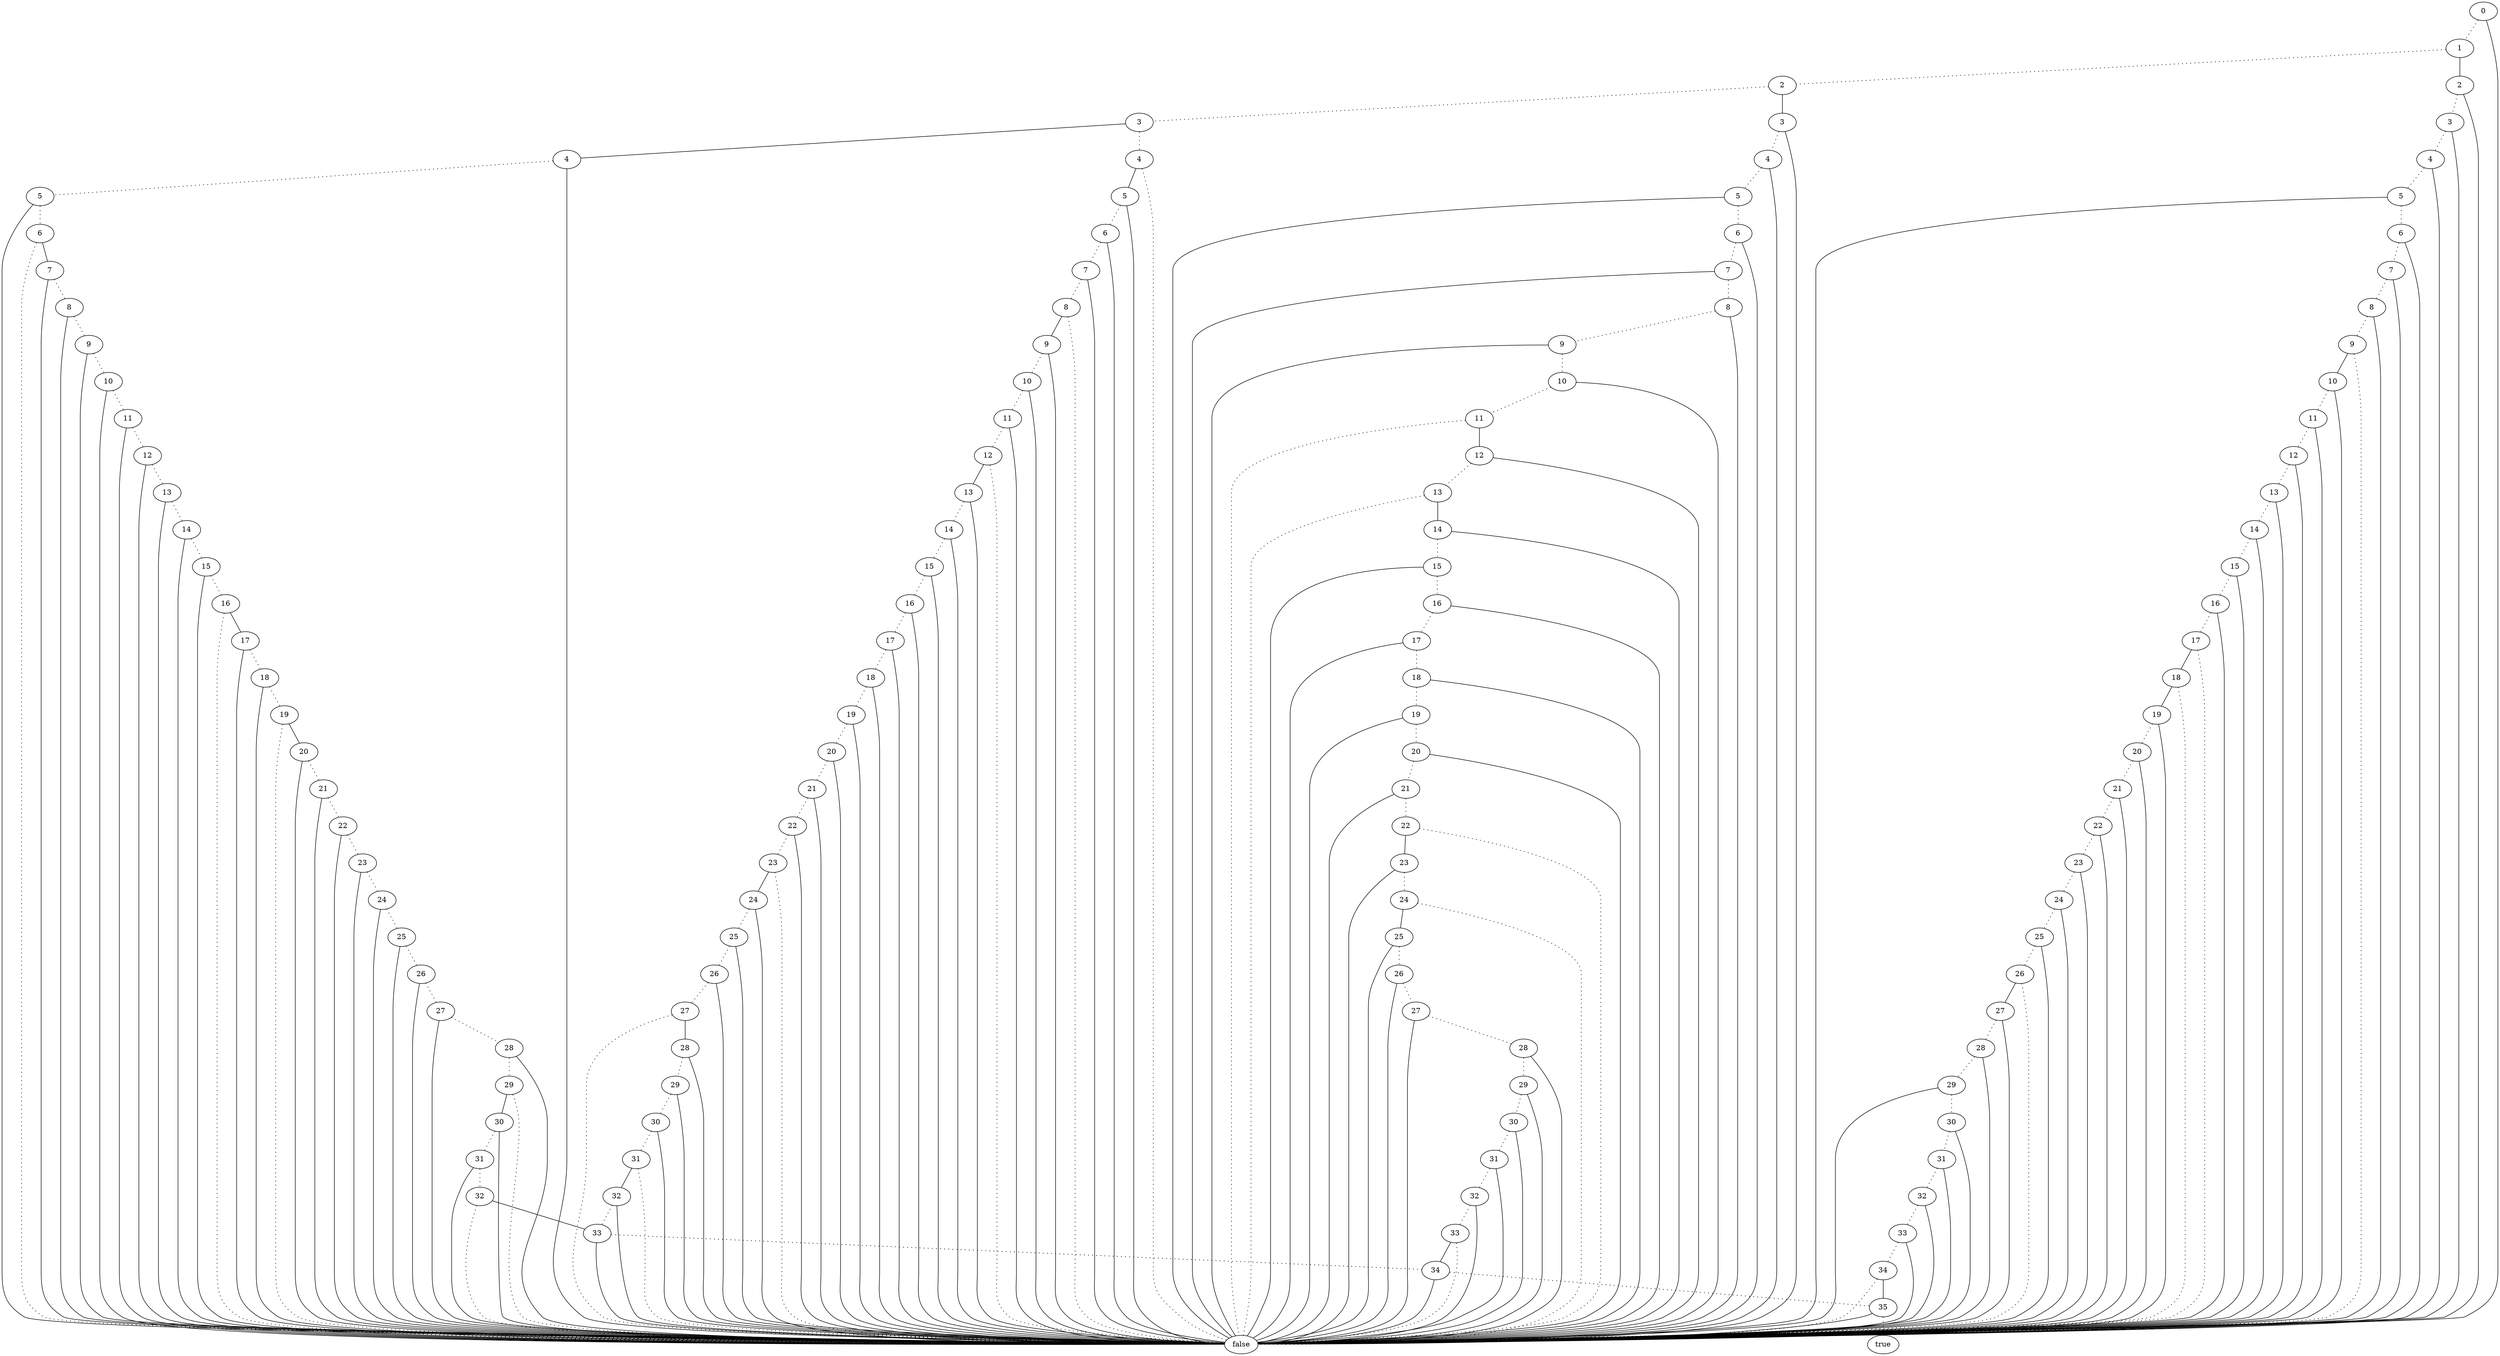 digraph G {
  0 [label="false", ];
  1 [label="true", ];
  2 [label="35", ];
  3 [label="34", ];
  4 [label="33", ];
  5 [label="32", ];
  6 [label="31", ];
  7 [label="30", ];
  8 [label="29", ];
  9 [label="28", ];
  10 [label="27", ];
  11 [label="26", ];
  12 [label="25", ];
  13 [label="24", ];
  14 [label="23", ];
  15 [label="22", ];
  16 [label="21", ];
  17 [label="20", ];
  18 [label="19", ];
  19 [label="18", ];
  20 [label="17", ];
  21 [label="16", ];
  22 [label="15", ];
  23 [label="14", ];
  24 [label="13", ];
  25 [label="12", ];
  26 [label="11", ];
  27 [label="10", ];
  28 [label="9", ];
  29 [label="8", ];
  30 [label="7", ];
  31 [label="6", ];
  32 [label="5", ];
  33 [label="4", ];
  34 [label="32", ];
  35 [label="31", ];
  36 [label="30", ];
  37 [label="29", ];
  38 [label="28", ];
  39 [label="27", ];
  40 [label="26", ];
  41 [label="25", ];
  42 [label="24", ];
  43 [label="23", ];
  44 [label="22", ];
  45 [label="21", ];
  46 [label="20", ];
  47 [label="19", ];
  48 [label="18", ];
  49 [label="17", ];
  50 [label="16", ];
  51 [label="15", ];
  52 [label="14", ];
  53 [label="13", ];
  54 [label="12", ];
  55 [label="11", ];
  56 [label="10", ];
  57 [label="9", ];
  58 [label="8", ];
  59 [label="7", ];
  60 [label="6", ];
  61 [label="5", ];
  62 [label="4", ];
  63 [label="3", ];
  64 [label="33", ];
  65 [label="32", ];
  66 [label="31", ];
  67 [label="30", ];
  68 [label="29", ];
  69 [label="28", ];
  70 [label="27", ];
  71 [label="26", ];
  72 [label="25", ];
  73 [label="24", ];
  74 [label="23", ];
  75 [label="22", ];
  76 [label="21", ];
  77 [label="20", ];
  78 [label="19", ];
  79 [label="18", ];
  80 [label="17", ];
  81 [label="16", ];
  82 [label="15", ];
  83 [label="14", ];
  84 [label="13", ];
  85 [label="12", ];
  86 [label="11", ];
  87 [label="10", ];
  88 [label="9", ];
  89 [label="8", ];
  90 [label="7", ];
  91 [label="6", ];
  92 [label="5", ];
  93 [label="4", ];
  94 [label="3", ];
  95 [label="2", ];
  96 [label="34", ];
  97 [label="33", ];
  98 [label="32", ];
  99 [label="31", ];
  100 [label="30", ];
  101 [label="29", ];
  102 [label="28", ];
  103 [label="27", ];
  104 [label="26", ];
  105 [label="25", ];
  106 [label="24", ];
  107 [label="23", ];
  108 [label="22", ];
  109 [label="21", ];
  110 [label="20", ];
  111 [label="19", ];
  112 [label="18", ];
  113 [label="17", ];
  114 [label="16", ];
  115 [label="15", ];
  116 [label="14", ];
  117 [label="13", ];
  118 [label="12", ];
  119 [label="11", ];
  120 [label="10", ];
  121 [label="9", ];
  122 [label="8", ];
  123 [label="7", ];
  124 [label="6", ];
  125 [label="5", ];
  126 [label="4", ];
  127 [label="3", ];
  128 [label="2", ];
  129 [label="1", ];
  130 [label="0", ];
  
  
  edge [arrowhead=none, ];
  2 -> 0 [style="solid", ];
  2 -> 1 [style="dotted", ];
  3 -> 0 [style="solid", ];
  3 -> 2 [style="dotted", ];
  4 -> 0 [style="solid", ];
  4 -> 3 [style="dotted", ];
  5 -> 0 [style="solid", ];
  5 -> 4 [style="dotted", ];
  6 -> 0 [style="dotted", ];
  6 -> 5 [style="solid", ];
  7 -> 0 [style="solid", ];
  7 -> 6 [style="dotted", ];
  8 -> 0 [style="solid", ];
  8 -> 7 [style="dotted", ];
  9 -> 0 [style="solid", ];
  9 -> 8 [style="dotted", ];
  10 -> 0 [style="dotted", ];
  10 -> 9 [style="solid", ];
  11 -> 0 [style="solid", ];
  11 -> 10 [style="dotted", ];
  12 -> 0 [style="solid", ];
  12 -> 11 [style="dotted", ];
  13 -> 0 [style="solid", ];
  13 -> 12 [style="dotted", ];
  14 -> 0 [style="dotted", ];
  14 -> 13 [style="solid", ];
  15 -> 0 [style="solid", ];
  15 -> 14 [style="dotted", ];
  16 -> 0 [style="solid", ];
  16 -> 15 [style="dotted", ];
  17 -> 0 [style="solid", ];
  17 -> 16 [style="dotted", ];
  18 -> 0 [style="solid", ];
  18 -> 17 [style="dotted", ];
  19 -> 0 [style="solid", ];
  19 -> 18 [style="dotted", ];
  20 -> 0 [style="solid", ];
  20 -> 19 [style="dotted", ];
  21 -> 0 [style="solid", ];
  21 -> 20 [style="dotted", ];
  22 -> 0 [style="solid", ];
  22 -> 21 [style="dotted", ];
  23 -> 0 [style="solid", ];
  23 -> 22 [style="dotted", ];
  24 -> 0 [style="solid", ];
  24 -> 23 [style="dotted", ];
  25 -> 0 [style="dotted", ];
  25 -> 24 [style="solid", ];
  26 -> 0 [style="solid", ];
  26 -> 25 [style="dotted", ];
  27 -> 0 [style="solid", ];
  27 -> 26 [style="dotted", ];
  28 -> 0 [style="solid", ];
  28 -> 27 [style="dotted", ];
  29 -> 0 [style="dotted", ];
  29 -> 28 [style="solid", ];
  30 -> 0 [style="solid", ];
  30 -> 29 [style="dotted", ];
  31 -> 0 [style="solid", ];
  31 -> 30 [style="dotted", ];
  32 -> 0 [style="solid", ];
  32 -> 31 [style="dotted", ];
  33 -> 0 [style="dotted", ];
  33 -> 32 [style="solid", ];
  34 -> 0 [style="dotted", ];
  34 -> 4 [style="solid", ];
  35 -> 0 [style="solid", ];
  35 -> 34 [style="dotted", ];
  36 -> 0 [style="solid", ];
  36 -> 35 [style="dotted", ];
  37 -> 0 [style="dotted", ];
  37 -> 36 [style="solid", ];
  38 -> 0 [style="solid", ];
  38 -> 37 [style="dotted", ];
  39 -> 0 [style="solid", ];
  39 -> 38 [style="dotted", ];
  40 -> 0 [style="solid", ];
  40 -> 39 [style="dotted", ];
  41 -> 0 [style="solid", ];
  41 -> 40 [style="dotted", ];
  42 -> 0 [style="solid", ];
  42 -> 41 [style="dotted", ];
  43 -> 0 [style="solid", ];
  43 -> 42 [style="dotted", ];
  44 -> 0 [style="solid", ];
  44 -> 43 [style="dotted", ];
  45 -> 0 [style="solid", ];
  45 -> 44 [style="dotted", ];
  46 -> 0 [style="solid", ];
  46 -> 45 [style="dotted", ];
  47 -> 0 [style="dotted", ];
  47 -> 46 [style="solid", ];
  48 -> 0 [style="solid", ];
  48 -> 47 [style="dotted", ];
  49 -> 0 [style="solid", ];
  49 -> 48 [style="dotted", ];
  50 -> 0 [style="dotted", ];
  50 -> 49 [style="solid", ];
  51 -> 0 [style="solid", ];
  51 -> 50 [style="dotted", ];
  52 -> 0 [style="solid", ];
  52 -> 51 [style="dotted", ];
  53 -> 0 [style="solid", ];
  53 -> 52 [style="dotted", ];
  54 -> 0 [style="solid", ];
  54 -> 53 [style="dotted", ];
  55 -> 0 [style="solid", ];
  55 -> 54 [style="dotted", ];
  56 -> 0 [style="solid", ];
  56 -> 55 [style="dotted", ];
  57 -> 0 [style="solid", ];
  57 -> 56 [style="dotted", ];
  58 -> 0 [style="solid", ];
  58 -> 57 [style="dotted", ];
  59 -> 0 [style="solid", ];
  59 -> 58 [style="dotted", ];
  60 -> 0 [style="dotted", ];
  60 -> 59 [style="solid", ];
  61 -> 0 [style="solid", ];
  61 -> 60 [style="dotted", ];
  62 -> 0 [style="solid", ];
  62 -> 61 [style="dotted", ];
  63 -> 33 [style="dotted", ];
  63 -> 62 [style="solid", ];
  64 -> 0 [style="dotted", ];
  64 -> 3 [style="solid", ];
  65 -> 0 [style="solid", ];
  65 -> 64 [style="dotted", ];
  66 -> 0 [style="solid", ];
  66 -> 65 [style="dotted", ];
  67 -> 0 [style="solid", ];
  67 -> 66 [style="dotted", ];
  68 -> 0 [style="solid", ];
  68 -> 67 [style="dotted", ];
  69 -> 0 [style="solid", ];
  69 -> 68 [style="dotted", ];
  70 -> 0 [style="solid", ];
  70 -> 69 [style="dotted", ];
  71 -> 0 [style="solid", ];
  71 -> 70 [style="dotted", ];
  72 -> 0 [style="solid", ];
  72 -> 71 [style="dotted", ];
  73 -> 0 [style="dotted", ];
  73 -> 72 [style="solid", ];
  74 -> 0 [style="solid", ];
  74 -> 73 [style="dotted", ];
  75 -> 0 [style="dotted", ];
  75 -> 74 [style="solid", ];
  76 -> 0 [style="solid", ];
  76 -> 75 [style="dotted", ];
  77 -> 0 [style="solid", ];
  77 -> 76 [style="dotted", ];
  78 -> 0 [style="solid", ];
  78 -> 77 [style="dotted", ];
  79 -> 0 [style="solid", ];
  79 -> 78 [style="dotted", ];
  80 -> 0 [style="solid", ];
  80 -> 79 [style="dotted", ];
  81 -> 0 [style="solid", ];
  81 -> 80 [style="dotted", ];
  82 -> 0 [style="solid", ];
  82 -> 81 [style="dotted", ];
  83 -> 0 [style="solid", ];
  83 -> 82 [style="dotted", ];
  84 -> 0 [style="dotted", ];
  84 -> 83 [style="solid", ];
  85 -> 0 [style="solid", ];
  85 -> 84 [style="dotted", ];
  86 -> 0 [style="dotted", ];
  86 -> 85 [style="solid", ];
  87 -> 0 [style="solid", ];
  87 -> 86 [style="dotted", ];
  88 -> 0 [style="solid", ];
  88 -> 87 [style="dotted", ];
  89 -> 0 [style="solid", ];
  89 -> 88 [style="dotted", ];
  90 -> 0 [style="solid", ];
  90 -> 89 [style="dotted", ];
  91 -> 0 [style="solid", ];
  91 -> 90 [style="dotted", ];
  92 -> 0 [style="solid", ];
  92 -> 91 [style="dotted", ];
  93 -> 0 [style="solid", ];
  93 -> 92 [style="dotted", ];
  94 -> 0 [style="solid", ];
  94 -> 93 [style="dotted", ];
  95 -> 63 [style="dotted", ];
  95 -> 94 [style="solid", ];
  96 -> 0 [style="dotted", ];
  96 -> 2 [style="solid", ];
  97 -> 0 [style="solid", ];
  97 -> 96 [style="dotted", ];
  98 -> 0 [style="solid", ];
  98 -> 97 [style="dotted", ];
  99 -> 0 [style="solid", ];
  99 -> 98 [style="dotted", ];
  100 -> 0 [style="solid", ];
  100 -> 99 [style="dotted", ];
  101 -> 0 [style="solid", ];
  101 -> 100 [style="dotted", ];
  102 -> 0 [style="solid", ];
  102 -> 101 [style="dotted", ];
  103 -> 0 [style="solid", ];
  103 -> 102 [style="dotted", ];
  104 -> 0 [style="dotted", ];
  104 -> 103 [style="solid", ];
  105 -> 0 [style="solid", ];
  105 -> 104 [style="dotted", ];
  106 -> 0 [style="solid", ];
  106 -> 105 [style="dotted", ];
  107 -> 0 [style="solid", ];
  107 -> 106 [style="dotted", ];
  108 -> 0 [style="solid", ];
  108 -> 107 [style="dotted", ];
  109 -> 0 [style="solid", ];
  109 -> 108 [style="dotted", ];
  110 -> 0 [style="solid", ];
  110 -> 109 [style="dotted", ];
  111 -> 0 [style="solid", ];
  111 -> 110 [style="dotted", ];
  112 -> 0 [style="dotted", ];
  112 -> 111 [style="solid", ];
  113 -> 0 [style="dotted", ];
  113 -> 112 [style="solid", ];
  114 -> 0 [style="solid", ];
  114 -> 113 [style="dotted", ];
  115 -> 0 [style="solid", ];
  115 -> 114 [style="dotted", ];
  116 -> 0 [style="solid", ];
  116 -> 115 [style="dotted", ];
  117 -> 0 [style="solid", ];
  117 -> 116 [style="dotted", ];
  118 -> 0 [style="solid", ];
  118 -> 117 [style="dotted", ];
  119 -> 0 [style="solid", ];
  119 -> 118 [style="dotted", ];
  120 -> 0 [style="solid", ];
  120 -> 119 [style="dotted", ];
  121 -> 0 [style="dotted", ];
  121 -> 120 [style="solid", ];
  122 -> 0 [style="solid", ];
  122 -> 121 [style="dotted", ];
  123 -> 0 [style="solid", ];
  123 -> 122 [style="dotted", ];
  124 -> 0 [style="solid", ];
  124 -> 123 [style="dotted", ];
  125 -> 0 [style="solid", ];
  125 -> 124 [style="dotted", ];
  126 -> 0 [style="solid", ];
  126 -> 125 [style="dotted", ];
  127 -> 0 [style="solid", ];
  127 -> 126 [style="dotted", ];
  128 -> 0 [style="solid", ];
  128 -> 127 [style="dotted", ];
  129 -> 95 [style="dotted", ];
  129 -> 128 [style="solid", ];
  130 -> 0 [style="solid", ];
  130 -> 129 [style="dotted", ];
  
  {rank=same 103 10 39 70}
{rank=same 36 67 100 7}
{rank=same 95 128}
{rank=same 82 115 51 22}
{rank=same 108 44 15 75}
{rank=same 32 61 125 92}
{rank=same 117 84 24 53}
{rank=same 106 42 13 73}
{rank=same 88 28 121 57}
{rank=same 83 52 23 116}
{rank=same 26 55 86 119}
{rank=same 6 99 66 35}
{rank=same 129}
{rank=same 112 79 19 48}
{rank=same 29 89 58 122}
{rank=same 71 11 40 104}
{rank=same 130}
{rank=same 2}
{rank=same 98 65 5 34}
{rank=same 124 91 60 31}
{rank=same 90 123 30 59}
{rank=same 74 107 14 43}
{rank=same 0}
{rank=same 97 4 64}
{rank=same 69 9 38 102}
{rank=same 3 96}
{rank=same 49 20 80 113}
{rank=same 85 118 25 54}
{rank=same 120 87 56 27}
{rank=same 93 33 126 62}
{rank=same 101 8 68 37}
{rank=same 45 109 16 76}
{rank=same 47 18 78 111}
{rank=same 127 94 63}
{rank=same 21 81 114 50}
{rank=same 12 72 41 105}
{rank=same 46 77 17 110}
{rank=same 1}
{rank=same 0 1}
 }
